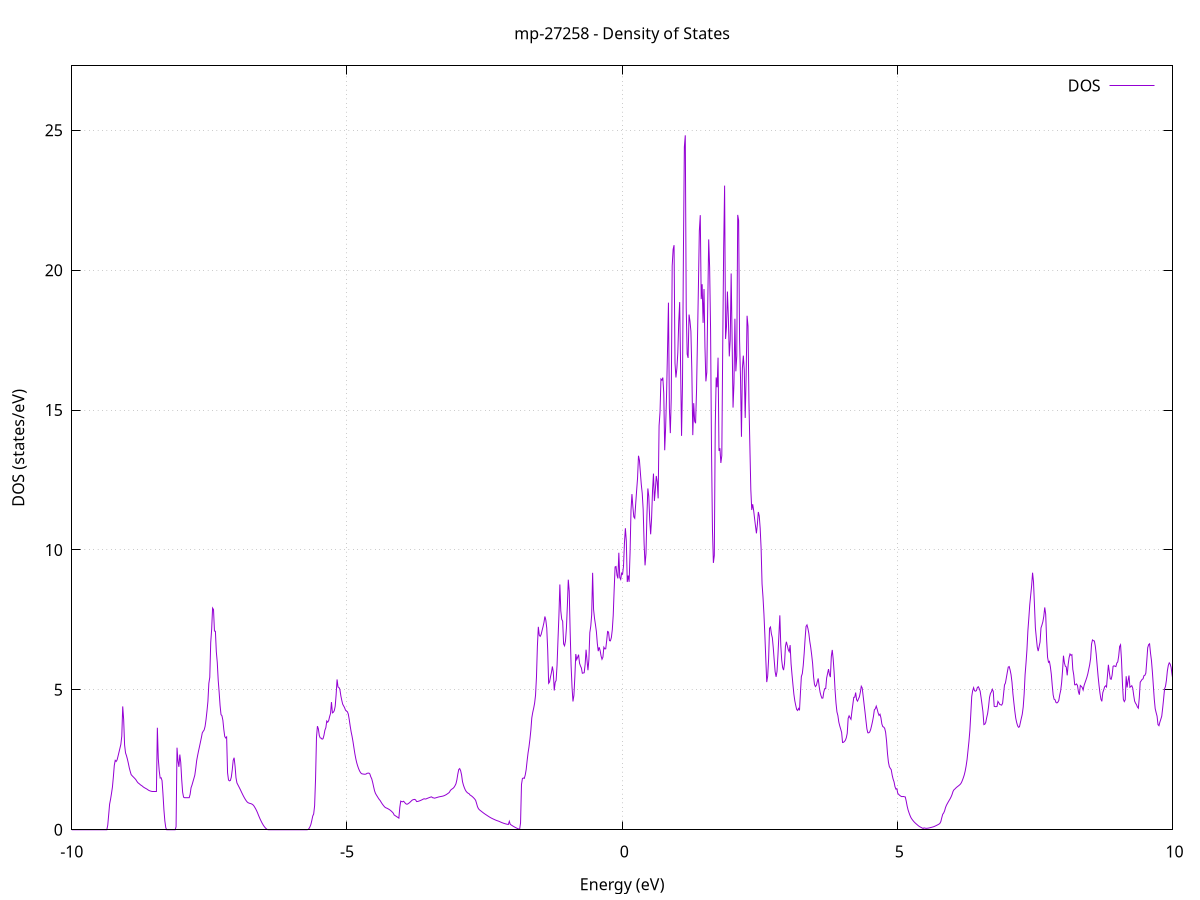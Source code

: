 set title 'mp-27258 - Density of States'
set xlabel 'Energy (eV)'
set ylabel 'DOS (states/eV)'
set grid
set xrange [-10:10]
set yrange [0:27.300]
set xzeroaxis lt -1
set terminal png size 800,600
set output 'mp-27258_dos_gnuplot.png'
plot '-' using 1:2 with lines title 'DOS'
-10.911500 0.000000
-10.894500 0.000000
-10.877500 0.000000
-10.860500 0.000000
-10.843500 0.000000
-10.826400 0.000000
-10.809400 0.000000
-10.792400 0.000000
-10.775400 0.000000
-10.758400 0.000000
-10.741400 0.000000
-10.724400 0.000000
-10.707400 0.000000
-10.690400 0.000000
-10.673400 0.000000
-10.656400 0.000000
-10.639400 0.000000
-10.622300 0.000000
-10.605300 0.000000
-10.588300 0.000000
-10.571300 0.000000
-10.554300 0.000000
-10.537300 0.000000
-10.520300 0.000000
-10.503300 0.000000
-10.486300 0.000000
-10.469300 0.000000
-10.452300 0.000000
-10.435300 0.000000
-10.418200 0.000000
-10.401200 0.000000
-10.384200 0.000000
-10.367200 0.000000
-10.350200 0.000000
-10.333200 0.000000
-10.316200 0.000000
-10.299200 0.000000
-10.282200 0.000000
-10.265200 0.000000
-10.248200 0.000000
-10.231200 0.000000
-10.214100 0.000000
-10.197100 0.000000
-10.180100 0.000000
-10.163100 0.000000
-10.146100 0.000000
-10.129100 0.000000
-10.112100 0.000000
-10.095100 0.000000
-10.078100 0.000000
-10.061100 0.000000
-10.044100 0.000000
-10.027100 0.000000
-10.010000 0.000000
-9.993000 0.000000
-9.976000 0.000000
-9.959000 0.000000
-9.942000 0.000000
-9.925000 0.000000
-9.908000 0.000000
-9.891000 0.000000
-9.874000 0.000000
-9.857000 0.000000
-9.840000 0.000000
-9.823000 0.000000
-9.805900 0.000000
-9.788900 0.000000
-9.771900 0.000000
-9.754900 0.000000
-9.737900 0.000000
-9.720900 0.000000
-9.703900 0.000000
-9.686900 0.000000
-9.669900 0.000000
-9.652900 0.000000
-9.635900 0.000000
-9.618900 0.000000
-9.601800 0.000000
-9.584800 0.000000
-9.567800 0.000000
-9.550800 0.000000
-9.533800 0.000000
-9.516800 0.000000
-9.499800 0.000000
-9.482800 0.000000
-9.465800 0.000000
-9.448800 0.000000
-9.431800 0.000000
-9.414800 0.000000
-9.397700 0.000000
-9.380700 0.000000
-9.363700 0.001100
-9.346700 0.165200
-9.329700 0.535800
-9.312700 0.916500
-9.295700 1.087500
-9.278700 1.297000
-9.261700 1.525400
-9.244700 1.890300
-9.227700 2.302200
-9.210700 2.481000
-9.193600 2.442300
-9.176600 2.498300
-9.159600 2.630500
-9.142600 2.770300
-9.125600 2.911800
-9.108600 3.053700
-9.091600 3.347100
-9.074600 4.408800
-9.057600 3.941000
-9.040600 3.032600
-9.023600 2.747300
-9.006600 2.649100
-8.989500 2.523700
-8.972500 2.376400
-8.955500 2.213600
-8.938500 2.086700
-8.921500 1.972100
-8.904500 1.933400
-8.887500 1.899000
-8.870500 1.865100
-8.853500 1.829900
-8.836500 1.792000
-8.819500 1.738100
-8.802500 1.689800
-8.785400 1.660300
-8.768400 1.635200
-8.751400 1.603700
-8.734400 1.583700
-8.717400 1.558800
-8.700400 1.529300
-8.683400 1.507300
-8.666400 1.488200
-8.649400 1.469700
-8.632400 1.450400
-8.615400 1.426100
-8.598400 1.405400
-8.581300 1.391300
-8.564300 1.380000
-8.547300 1.371500
-8.530300 1.367000
-8.513300 1.366900
-8.496300 1.366900
-8.479300 1.367000
-8.462300 1.367100
-8.445300 3.646700
-8.428300 2.538700
-8.411300 2.105700
-8.394300 1.847600
-8.377200 1.858600
-8.360200 1.757900
-8.343200 1.280900
-8.326200 0.715600
-8.309200 0.315600
-8.292200 0.076900
-8.275200 0.000000
-8.258200 0.000000
-8.241200 0.000000
-8.224200 0.000000
-8.207200 0.000000
-8.190200 0.000000
-8.173100 0.000000
-8.156100 0.000000
-8.139100 0.000000
-8.122100 0.000000
-8.105100 0.109700
-8.088100 2.933300
-8.071100 2.464000
-8.054100 2.249300
-8.037100 2.688300
-8.020100 2.404100
-8.003100 1.797100
-7.986100 1.345000
-7.969000 1.165900
-7.952000 1.146800
-7.935000 1.146600
-7.918000 1.146500
-7.901000 1.146400
-7.884000 1.146400
-7.867000 1.146400
-7.850000 1.264200
-7.833000 1.502300
-7.816000 1.597200
-7.799000 1.715600
-7.781900 1.832000
-7.764900 1.950700
-7.747900 2.190400
-7.730900 2.473600
-7.713900 2.653100
-7.696900 2.816500
-7.679900 2.970600
-7.662900 3.129400
-7.645900 3.288200
-7.628900 3.463200
-7.611900 3.520400
-7.594900 3.567700
-7.577800 3.696600
-7.560800 3.938200
-7.543800 4.243000
-7.526800 4.585000
-7.509800 5.230100
-7.492800 5.449800
-7.475800 6.684300
-7.458800 7.159900
-7.441800 7.923200
-7.424800 7.868900
-7.407800 7.103200
-7.390800 7.094400
-7.373700 6.358500
-7.356700 5.983200
-7.339700 5.345500
-7.322700 4.919700
-7.305700 4.442300
-7.288700 4.117700
-7.271700 4.075100
-7.254700 3.911800
-7.237700 3.580800
-7.220700 3.332300
-7.203700 3.280500
-7.186700 3.317100
-7.169600 2.037400
-7.152600 1.779800
-7.135600 1.748000
-7.118600 1.760700
-7.101600 1.880400
-7.084600 2.135900
-7.067600 2.478600
-7.050600 2.574800
-7.033600 2.277300
-7.016600 1.860300
-6.999600 1.675900
-6.982600 1.610000
-6.965500 1.544500
-6.948500 1.478800
-6.931500 1.410400
-6.914500 1.338000
-6.897500 1.269000
-6.880500 1.202600
-6.863500 1.140800
-6.846500 1.084500
-6.829500 1.033900
-6.812500 0.991800
-6.795500 0.965800
-6.778500 0.951700
-6.761400 0.940900
-6.744400 0.932700
-6.727400 0.918200
-6.710400 0.895500
-6.693400 0.859900
-6.676400 0.806800
-6.659400 0.749300
-6.642400 0.683800
-6.625400 0.608500
-6.608400 0.523300
-6.591400 0.443500
-6.574400 0.367400
-6.557300 0.298700
-6.540300 0.233300
-6.523300 0.175400
-6.506300 0.125000
-6.489300 0.082000
-6.472300 0.046500
-6.455300 0.019400
-6.438300 0.003900
-6.421300 0.000000
-6.404300 0.000000
-6.387300 0.000000
-6.370300 0.000000
-6.353200 0.000000
-6.336200 0.000000
-6.319200 0.000000
-6.302200 0.000000
-6.285200 0.000000
-6.268200 0.000000
-6.251200 0.000000
-6.234200 0.000000
-6.217200 0.000000
-6.200200 0.000000
-6.183200 0.000000
-6.166200 0.000000
-6.149100 0.000000
-6.132100 0.000000
-6.115100 0.000000
-6.098100 0.000000
-6.081100 0.000000
-6.064100 0.000000
-6.047100 0.000000
-6.030100 0.000000
-6.013100 0.000000
-5.996100 0.000000
-5.979100 0.000000
-5.962100 0.000000
-5.945000 0.000000
-5.928000 0.000000
-5.911000 0.000000
-5.894000 0.000000
-5.877000 0.000000
-5.860000 0.000000
-5.843000 0.000000
-5.826000 0.000000
-5.809000 0.000000
-5.792000 0.000000
-5.775000 0.000000
-5.758000 0.000000
-5.740900 0.000000
-5.723900 0.000000
-5.706900 0.009800
-5.689900 0.044500
-5.672900 0.104300
-5.655900 0.189300
-5.638900 0.330900
-5.621900 0.491600
-5.604900 0.565500
-5.587900 0.858000
-5.570900 1.812400
-5.553900 3.296300
-5.536800 3.703400
-5.519800 3.607400
-5.502800 3.368100
-5.485800 3.283100
-5.468800 3.275000
-5.451800 3.238100
-5.434800 3.255000
-5.417800 3.378700
-5.400800 3.560900
-5.383800 3.649200
-5.366800 3.887700
-5.349800 3.844300
-5.332700 3.899600
-5.315700 4.041400
-5.298700 4.155700
-5.281700 4.563200
-5.264700 4.177500
-5.247700 4.199500
-5.230700 4.255600
-5.213700 4.415900
-5.196700 4.836000
-5.179700 5.372800
-5.162700 5.103200
-5.145700 5.083100
-5.128600 5.017200
-5.111600 4.792500
-5.094600 4.627100
-5.077600 4.488300
-5.060600 4.426500
-5.043600 4.363900
-5.026600 4.274700
-5.009600 4.241000
-4.992600 4.219500
-4.975600 4.133300
-4.958600 3.937200
-4.941600 3.707800
-4.924500 3.503300
-4.907500 3.340800
-4.890500 3.149400
-4.873500 2.930000
-4.856500 2.716800
-4.839500 2.538600
-4.822500 2.392800
-4.805500 2.279700
-4.788500 2.184700
-4.771500 2.105600
-4.754500 2.047800
-4.737500 2.007600
-4.720400 1.997100
-4.703400 1.990800
-4.686400 1.986200
-4.669400 1.985500
-4.652400 1.993000
-4.635400 2.017700
-4.618400 2.023200
-4.601400 2.025700
-4.584400 1.995500
-4.567400 1.894700
-4.550400 1.824400
-4.533400 1.696700
-4.516300 1.542800
-4.499300 1.396100
-4.482300 1.300400
-4.465300 1.242700
-4.448300 1.188800
-4.431300 1.134800
-4.414300 1.085000
-4.397300 1.046200
-4.380300 0.989800
-4.363300 0.936700
-4.346300 0.890200
-4.329300 0.848100
-4.312200 0.810200
-4.295200 0.786900
-4.278200 0.774000
-4.261200 0.757500
-4.244200 0.739000
-4.227200 0.718300
-4.210200 0.693200
-4.193200 0.664200
-4.176200 0.632000
-4.159200 0.595600
-4.142200 0.528000
-4.125200 0.506200
-4.108100 0.484100
-4.091100 0.461700
-4.074100 0.439000
-4.057100 0.416400
-4.040100 0.796900
-4.023100 1.024400
-4.006100 1.003700
-3.989100 1.000600
-3.972100 1.019500
-3.955100 0.985800
-3.938100 0.942900
-3.921100 0.916600
-3.904000 0.915500
-3.887000 0.933900
-3.870000 0.959000
-3.853000 0.987600
-3.836000 1.019800
-3.819000 1.052900
-3.802000 1.072000
-3.785000 1.080900
-3.768000 1.086400
-3.751000 1.063500
-3.734000 1.007800
-3.717000 1.011600
-3.699900 1.020700
-3.682900 1.032500
-3.665900 1.045800
-3.648900 1.060700
-3.631900 1.077200
-3.614900 1.094900
-3.597900 1.108900
-3.580900 1.098500
-3.563900 1.102300
-3.546900 1.117400
-3.529900 1.131000
-3.512900 1.143900
-3.495800 1.156700
-3.478800 1.169200
-3.461800 1.175600
-3.444800 1.146800
-3.427800 1.141000
-3.410800 1.129400
-3.393800 1.137300
-3.376800 1.147400
-3.359800 1.157600
-3.342800 1.167900
-3.325800 1.176700
-3.308800 1.183300
-3.291700 1.189800
-3.274700 1.196200
-3.257700 1.203000
-3.240700 1.214100
-3.223700 1.228700
-3.206700 1.245400
-3.189700 1.264000
-3.172700 1.288900
-3.155700 1.310900
-3.138700 1.340800
-3.121700 1.402700
-3.104700 1.438100
-3.087600 1.461000
-3.070600 1.484700
-3.053600 1.521400
-3.036600 1.576300
-3.019600 1.644900
-3.002600 1.787800
-2.985600 1.994600
-2.968600 2.155800
-2.951600 2.185900
-2.934600 2.112400
-2.917600 1.959800
-2.900600 1.718700
-2.883500 1.592800
-2.866500 1.499200
-2.849500 1.422200
-2.832500 1.367100
-2.815500 1.331500
-2.798500 1.305500
-2.781500 1.289300
-2.764500 1.244000
-2.747500 1.223500
-2.730500 1.199000
-2.713500 1.170300
-2.696500 1.137200
-2.679400 1.099600
-2.662400 1.053500
-2.645400 0.944600
-2.628400 0.825200
-2.611400 0.754900
-2.594400 0.716000
-2.577400 0.689100
-2.560400 0.662800
-2.543400 0.636400
-2.526400 0.610500
-2.509400 0.585700
-2.492400 0.562200
-2.475300 0.539500
-2.458300 0.517300
-2.441300 0.495300
-2.424300 0.473600
-2.407300 0.452400
-2.390300 0.432500
-2.373300 0.414500
-2.356300 0.398100
-2.339300 0.382300
-2.322300 0.366900
-2.305300 0.351900
-2.288300 0.337900
-2.271200 0.325300
-2.254200 0.314000
-2.237200 0.301600
-2.220200 0.286000
-2.203200 0.271100
-2.186200 0.257200
-2.169200 0.244200
-2.152200 0.232300
-2.135200 0.221300
-2.118200 0.211300
-2.101200 0.202300
-2.084200 0.194900
-2.067100 0.190100
-2.050100 0.302300
-2.033100 0.195100
-2.016100 0.172000
-1.999100 0.150100
-1.982100 0.129200
-1.965100 0.109500
-1.948100 0.090900
-1.931100 0.073400
-1.914100 0.057100
-1.897100 0.041900
-1.880000 0.027800
-1.863000 0.014900
-1.846000 0.245100
-1.829000 1.616500
-1.812000 1.832500
-1.795000 1.851600
-1.778000 1.835800
-1.761000 1.956100
-1.744000 2.147500
-1.727000 2.458900
-1.710000 2.741800
-1.693000 2.959100
-1.675900 3.231800
-1.658900 3.552500
-1.641900 3.994900
-1.624900 4.192200
-1.607900 4.341500
-1.590900 4.518800
-1.573900 4.804600
-1.556900 5.451800
-1.539900 6.564800
-1.522900 7.252300
-1.505900 6.951900
-1.488900 6.913100
-1.471800 6.980000
-1.454800 7.120900
-1.437800 7.255000
-1.420800 7.407000
-1.403800 7.622600
-1.386800 7.495200
-1.369800 7.206800
-1.352800 6.427700
-1.335800 5.235000
-1.318800 5.281300
-1.301800 5.465800
-1.284800 5.617900
-1.267700 5.834700
-1.250700 5.634800
-1.233700 4.978700
-1.216700 5.267200
-1.199700 5.336100
-1.182700 5.882300
-1.165700 6.794200
-1.148700 7.661600
-1.131700 8.765800
-1.114700 7.821100
-1.097700 7.524800
-1.080700 7.453800
-1.063600 6.641800
-1.046600 6.575200
-1.029600 6.745500
-1.012600 7.208900
-0.995600 7.992000
-0.978600 8.937000
-0.961600 8.524900
-0.944600 7.081200
-0.927600 5.873400
-0.910600 5.103100
-0.893600 4.585200
-0.876600 4.800600
-0.859500 5.458300
-0.842500 6.281200
-0.825500 6.081600
-0.808500 6.162700
-0.791500 6.257700
-0.774500 5.952600
-0.757500 5.855500
-0.740500 5.781000
-0.723500 5.593800
-0.706500 5.603500
-0.689500 5.611700
-0.672500 5.909800
-0.655400 6.436400
-0.638400 6.060100
-0.621400 5.702200
-0.604400 6.081600
-0.587400 7.045100
-0.570400 7.274600
-0.553400 7.681300
-0.536400 9.183400
-0.519400 7.881300
-0.502400 7.562200
-0.485400 7.336600
-0.468400 7.088400
-0.451300 6.664700
-0.434300 6.383600
-0.417300 6.522100
-0.400300 6.409400
-0.383300 6.214000
-0.366300 6.093700
-0.349300 6.170800
-0.332300 6.523500
-0.315300 6.465000
-0.298300 6.467200
-0.281300 6.755400
-0.264300 7.086500
-0.247200 7.066700
-0.230200 6.759000
-0.213200 6.751300
-0.196200 6.867500
-0.179200 7.143900
-0.162200 7.661800
-0.145200 8.571200
-0.128200 9.392700
-0.111200 9.410200
-0.094200 9.102700
-0.077200 8.983000
-0.060200 9.900900
-0.043100 9.014200
-0.026100 8.948400
-0.009100 9.171500
0.007900 9.134100
0.024900 9.429900
0.041900 10.252100
0.058900 10.776000
0.075900 10.322100
0.092900 8.854100
0.109900 9.085900
0.126900 8.860500
0.143900 9.893300
0.161000 11.423400
0.178000 11.995800
0.195000 11.539900
0.212000 11.182100
0.229000 11.133000
0.246000 11.643700
0.263000 12.118800
0.280000 12.563700
0.297000 13.365700
0.314000 13.207900
0.331000 12.766300
0.348000 12.337800
0.365100 12.020000
0.382100 11.439000
0.399100 10.230900
0.416100 9.449700
0.433100 9.866800
0.450100 11.230700
0.467100 12.197400
0.484100 11.914700
0.501100 11.069400
0.518100 10.560500
0.535100 11.131600
0.552100 12.123700
0.569200 12.728900
0.586200 11.751300
0.603200 12.155200
0.620200 12.644400
0.637200 12.435100
0.654200 11.843100
0.671200 14.437700
0.688200 14.928200
0.705200 16.108100
0.722200 16.070600
0.739200 16.160400
0.756200 15.598200
0.773300 13.564300
0.790300 14.384900
0.807300 15.569700
0.824300 17.126500
0.841300 18.838600
0.858300 15.063500
0.875300 14.174500
0.892300 15.429500
0.909300 20.151300
0.926300 20.743400
0.943300 20.892500
0.960300 16.675600
0.977400 16.162800
0.994400 16.490100
1.011400 17.047100
1.028400 18.156300
1.045400 18.859200
1.062400 16.508600
1.079400 14.077700
1.096400 15.912600
1.113400 20.630900
1.130400 24.402000
1.147400 24.818100
1.164400 18.642200
1.181500 16.999800
1.198500 16.862300
1.215500 18.412600
1.232500 18.176100
1.249500 17.813200
1.266500 16.385600
1.283500 14.104800
1.300500 15.246100
1.317500 14.602500
1.334500 14.528700
1.351500 15.679700
1.368500 17.510200
1.385600 19.384300
1.402600 21.405300
1.419600 21.964700
1.436600 18.964700
1.453600 19.497900
1.470600 18.115300
1.487600 19.325000
1.504600 17.255500
1.521600 16.025500
1.538600 16.351100
1.555600 18.788600
1.572600 21.097900
1.589700 20.100400
1.606700 17.883200
1.623700 13.599300
1.640700 10.754000
1.657700 9.536900
1.674700 9.803100
1.691700 14.422700
1.708700 16.166600
1.725700 15.816100
1.742700 16.872700
1.759700 13.543100
1.776700 13.635300
1.793800 13.108400
1.810800 13.370300
1.827800 17.323100
1.844800 20.795100
1.861800 23.020700
1.878800 17.541000
1.895800 17.972400
1.912800 19.235700
1.929800 18.298000
1.946800 16.916900
1.963800 17.496300
1.980800 19.880500
1.997900 17.575200
2.014900 15.088700
2.031900 15.961300
2.048900 18.262900
2.065900 16.384000
2.082900 16.923400
2.099900 21.974300
2.116900 21.776700
2.133900 17.476700
2.150900 16.130300
2.167900 14.045400
2.184900 16.501500
2.202000 16.945700
2.219000 16.425600
2.236000 14.718100
2.253000 16.225000
2.270000 18.370200
2.287000 17.995600
2.304000 15.271400
2.321000 13.698000
2.338000 12.157100
2.355000 11.428500
2.372000 11.635300
2.389000 11.418200
2.406100 11.127700
2.423100 10.851200
2.440100 10.593500
2.457100 10.917600
2.474100 11.357600
2.491100 11.216800
2.508100 10.771900
2.525100 10.054000
2.542100 8.786700
2.559100 8.319500
2.576100 7.715100
2.593100 6.962900
2.610200 6.104300
2.627200 5.277400
2.644200 5.485500
2.661200 6.100300
2.678200 7.201500
2.695200 7.246600
2.712200 6.999900
2.729200 6.861000
2.746200 6.495600
2.763200 6.055500
2.780200 5.645300
2.797200 5.465600
2.814300 5.663300
2.831300 6.257800
2.848300 6.959200
2.865300 7.663900
2.882300 6.600600
2.899300 6.063700
2.916300 5.795900
2.933300 5.705700
2.950300 5.938900
2.967300 6.556600
2.984300 6.718000
3.001300 6.579500
3.018400 6.435700
3.035400 6.363200
3.052400 6.600800
3.069400 5.932300
3.086400 5.542200
3.103400 5.185800
3.120400 4.843800
3.137400 4.608100
3.154400 4.442800
3.171400 4.297500
3.188400 4.263300
3.205400 4.336900
3.222500 4.270200
3.239500 4.888200
3.256500 5.479100
3.273500 5.578700
3.290500 5.872000
3.307500 6.306600
3.324500 6.825400
3.341500 7.269100
3.358500 7.322100
3.375500 7.194900
3.392500 7.013100
3.409500 6.732300
3.426600 6.518900
3.443600 6.252900
3.460600 5.948600
3.477600 5.481600
3.494600 5.194300
3.511600 5.117700
3.528600 5.159800
3.545600 5.293800
3.562600 5.408300
3.579600 5.126500
3.596600 4.915500
3.613600 4.788600
3.630700 4.701500
3.647700 4.708900
3.664700 4.929500
3.681700 5.043800
3.698700 5.042400
3.715700 5.425700
3.732700 5.584300
3.749700 5.742400
3.766700 5.545900
3.783700 5.457000
3.800700 6.194800
3.817700 6.427000
3.834800 6.098100
3.851800 5.622800
3.868800 4.986500
3.885800 4.527000
3.902800 4.213200
3.919800 4.083200
3.936800 3.849200
3.953800 3.713000
3.970800 3.598800
3.987800 3.481200
4.004800 3.118900
4.021800 3.125900
4.038900 3.157100
4.055900 3.198900
4.072900 3.288500
4.089900 3.448200
4.106900 3.983100
4.123900 4.072400
4.140900 4.002500
4.157900 3.948100
4.174900 4.228500
4.191900 4.481600
4.208900 4.733700
4.226000 4.737500
4.243000 4.904100
4.260000 4.648600
4.277000 4.597000
4.294000 4.677700
4.311000 4.751500
4.328000 4.914100
4.345000 5.129500
4.362000 5.068400
4.379000 4.781600
4.396000 4.491100
4.413000 4.207800
4.430100 3.902300
4.447100 3.607100
4.464100 3.467200
4.481100 3.464800
4.498100 3.495600
4.515100 3.579300
4.532100 3.717400
4.549100 3.868800
4.566100 4.049300
4.583100 4.289900
4.600100 4.321200
4.617100 4.419000
4.634200 4.308900
4.651200 4.177100
4.668200 4.087400
4.685200 4.130000
4.702200 4.000500
4.719200 3.780300
4.736200 3.687100
4.753200 3.670200
4.770200 3.626500
4.787200 3.484500
4.804200 3.171600
4.821200 2.728800
4.838300 2.414400
4.855300 2.255700
4.872300 2.196800
4.889300 2.147700
4.906300 1.955100
4.923300 1.811800
4.940300 1.714700
4.957300 1.541300
4.974300 1.452900
4.991300 1.470200
5.008300 1.302600
5.025300 1.263400
5.042400 1.231600
5.059400 1.206300
5.076400 1.187600
5.093400 1.186600
5.110400 1.190100
5.127400 1.179300
5.144400 1.173800
5.161400 1.026100
5.178400 0.847700
5.195400 0.710100
5.212400 0.607600
5.229400 0.517000
5.246500 0.438900
5.263500 0.385300
5.280500 0.339600
5.297500 0.298500
5.314500 0.262100
5.331500 0.230300
5.348500 0.201300
5.365500 0.172300
5.382500 0.143800
5.399500 0.119500
5.416500 0.100100
5.433500 0.082500
5.450600 0.064500
5.467600 0.047000
5.484600 0.068100
5.501600 0.059400
5.518600 0.054000
5.535600 0.053200
5.552600 0.056800
5.569600 0.063500
5.586600 0.070800
5.603600 0.078700
5.620600 0.087200
5.637600 0.096400
5.654700 0.106200
5.671700 0.118100
5.688700 0.133400
5.705700 0.149500
5.722700 0.166400
5.739700 0.184100
5.756700 0.202600
5.773700 0.229400
5.790700 0.294300
5.807700 0.429200
5.824700 0.552600
5.841700 0.598300
5.858800 0.675300
5.875800 0.795200
5.892800 0.877400
5.909800 0.939700
5.926800 0.999300
5.943800 1.056500
5.960800 1.112800
5.977800 1.180000
5.994800 1.262300
6.011800 1.368900
6.028800 1.428000
6.045800 1.456400
6.062900 1.491900
6.079900 1.522000
6.096900 1.548700
6.113900 1.574300
6.130900 1.602300
6.147900 1.635300
6.164900 1.686900
6.181900 1.765200
6.198900 1.855700
6.215900 1.958300
6.232900 2.096800
6.249900 2.276800
6.267000 2.507300
6.284000 2.829400
6.301000 3.151100
6.318000 3.542700
6.335000 4.134000
6.352000 4.760800
6.369000 4.971300
6.386000 5.079300
6.403000 4.968500
6.420000 4.952600
6.437000 4.974200
6.454000 5.082800
6.471100 5.112700
6.488100 5.046900
6.505100 4.951300
6.522100 4.723900
6.539100 4.472200
6.556100 4.211000
6.573100 3.758500
6.590100 3.774700
6.607100 3.839400
6.624100 4.009900
6.641100 4.157700
6.658100 4.408700
6.675200 4.727600
6.692200 4.871400
6.709200 4.928400
6.726200 5.020900
6.743200 4.943100
6.760200 4.412900
6.777200 4.401300
6.794200 4.400900
6.811200 4.406800
6.828200 4.586900
6.845200 4.536400
6.862200 4.476500
6.879300 4.466700
6.896300 4.454600
6.913300 4.526800
6.930300 4.848600
6.947300 5.175900
6.964300 5.244400
6.981300 5.436000
6.998300 5.626900
7.015300 5.812300
7.032300 5.833400
7.049300 5.712400
7.066300 5.544800
7.083400 5.271700
7.100400 4.863700
7.117400 4.546100
7.134400 4.249100
7.151400 3.993600
7.168400 3.833400
7.185400 3.717900
7.202400 3.662400
7.219400 3.681900
7.236400 3.833500
7.253400 3.986300
7.270400 4.129600
7.287500 4.388400
7.304500 4.848100
7.321500 5.541500
7.338500 5.962100
7.355500 6.439700
7.372500 7.115000
7.389500 7.564300
7.406500 8.043200
7.423500 8.385100
7.440500 8.720600
7.457500 9.187200
7.474500 8.854800
7.491600 8.043800
7.508600 7.215100
7.525600 6.863200
7.542600 6.532800
7.559600 6.385100
7.576600 6.548200
7.593600 6.708800
7.610600 7.215000
7.627600 7.315000
7.644600 7.435500
7.661600 7.628400
7.678600 7.946100
7.695700 7.708000
7.712700 6.794600
7.729700 6.171000
7.746700 5.985600
7.763700 6.017700
7.780700 5.827700
7.797700 5.563000
7.814700 5.163600
7.831700 4.820100
7.848700 4.665700
7.865700 4.647200
7.882700 4.550600
7.899800 4.532200
7.916800 4.559800
7.933800 4.619200
7.950800 4.818000
7.967800 4.970100
7.984800 5.243800
8.001800 5.675500
8.018800 6.221200
8.035800 5.967100
8.052800 5.844900
8.069800 5.819000
8.086800 5.519400
8.103900 5.902600
8.120900 6.147600
8.137900 6.282700
8.154900 6.236500
8.171900 6.258000
8.188900 5.731500
8.205900 5.529600
8.222900 5.182900
8.239900 5.183300
8.256900 5.211900
8.273900 5.153000
8.290900 4.932700
8.308000 4.827400
8.325000 5.157600
8.342000 5.126300
8.359000 5.088800
8.376000 4.993900
8.393000 5.154400
8.410000 5.253800
8.427000 5.348700
8.444000 5.448200
8.461000 5.571200
8.478000 5.733800
8.495000 5.894800
8.512100 6.123100
8.529100 6.634700
8.546100 6.785000
8.563100 6.757600
8.580100 6.746900
8.597100 6.564500
8.614100 6.271100
8.631100 5.875500
8.648100 5.486800
8.665100 5.160000
8.682100 4.883200
8.699100 4.669800
8.716200 4.589500
8.733200 4.898000
8.750200 5.000100
8.767200 5.109500
8.784200 5.144300
8.801200 5.104300
8.818200 5.502600
8.835200 5.897300
8.852200 5.624800
8.869200 5.393900
8.886200 5.379400
8.903200 5.526100
8.920300 5.840600
8.937300 5.861400
8.954300 5.843400
8.971300 5.831500
8.988300 5.957600
9.005300 5.999400
9.022300 6.207400
9.039300 6.550300
9.056300 6.612200
9.073300 6.070300
9.090300 5.237200
9.107300 4.659900
9.124400 4.581500
9.141400 4.647200
9.158400 5.487500
9.175400 5.084500
9.192400 5.326000
9.209400 5.512000
9.226400 5.092400
9.243400 5.119500
9.260400 5.149500
9.277400 5.060900
9.294400 4.816200
9.311400 4.599800
9.328500 4.523200
9.345500 4.471800
9.362500 4.387700
9.379500 4.344700
9.396500 4.718600
9.413500 5.272700
9.430500 5.322100
9.447500 5.373900
9.464500 5.393000
9.481500 5.508200
9.498500 5.521100
9.515500 5.596800
9.532600 6.030500
9.549600 6.506800
9.566600 6.616300
9.583600 6.646400
9.600600 6.312000
9.617600 6.050100
9.634600 5.637800
9.651600 5.158600
9.668600 4.674300
9.685600 4.328000
9.702600 4.186900
9.719600 4.058900
9.736700 3.758200
9.753700 3.720400
9.770700 3.847400
9.787700 3.949300
9.804700 4.060500
9.821700 4.351000
9.838700 4.682000
9.855700 5.035400
9.872700 5.126100
9.889700 5.344200
9.906700 5.678100
9.923700 5.873800
9.940800 5.966900
9.957800 5.920900
9.974800 5.808600
9.991800 5.544400
10.008800 5.337400
10.025800 5.124900
10.042800 4.920000
10.059800 4.755200
10.076800 4.638500
10.093800 4.556900
10.110800 4.408700
10.127800 4.492800
10.144900 4.493400
10.161900 3.991100
10.178900 3.684900
10.195900 3.542500
10.212900 3.402800
10.229900 3.350600
10.246900 3.423300
10.263900 3.603100
10.280900 3.896800
10.297900 4.289300
10.314900 4.438000
10.332000 4.648300
10.349000 4.916000
10.366000 5.235100
10.383000 5.517200
10.400000 5.701300
10.417000 5.782200
10.434000 5.753300
10.451000 5.642100
10.468000 5.501100
10.485000 5.436500
10.502000 5.417700
10.519000 5.378600
10.536100 5.370400
10.553100 5.355700
10.570100 5.335100
10.587100 5.326600
10.604100 5.293700
10.621100 5.259000
10.638100 5.271400
10.655100 5.192900
10.672100 5.165200
10.689100 4.954400
10.706100 4.747000
10.723100 4.593400
10.740200 4.477100
10.757200 4.407000
10.774200 4.107400
10.791200 3.834800
10.808200 3.754800
10.825200 3.791600
10.842200 3.830000
10.859200 3.966400
10.876200 4.077700
10.893200 4.209100
10.910200 4.388500
10.927200 4.524300
10.944300 4.554000
10.961300 4.566300
10.978300 4.580200
10.995300 4.649200
11.012300 4.701800
11.029300 4.678700
11.046300 4.488200
11.063300 4.280600
11.080300 3.972700
11.097300 3.635200
11.114300 3.362900
11.131300 3.276500
11.148400 3.315600
11.165400 3.392800
11.182400 3.544900
11.199400 3.803200
11.216400 3.976300
11.233400 4.173700
11.250400 4.318300
11.267400 4.612800
11.284400 4.783300
11.301400 4.631600
11.318400 4.396000
11.335400 4.111400
11.352500 3.958000
11.369500 4.037500
11.386500 4.193700
11.403500 4.078500
11.420500 4.018600
11.437500 4.111100
11.454500 4.241000
11.471500 4.419600
11.488500 4.608900
11.505500 4.731400
11.522500 4.898700
11.539500 5.000000
11.556600 5.078100
11.573600 5.142700
11.590600 4.955000
11.607600 4.752100
11.624600 4.702500
11.641600 4.444700
11.658600 3.867900
11.675600 3.445500
11.692600 3.157600
11.709600 2.972600
11.726600 2.871900
11.743600 2.787800
11.760700 2.762000
11.777700 2.777800
11.794700 2.894900
11.811700 3.146100
11.828700 3.850300
11.845700 4.489900
11.862700 4.966100
11.879700 5.392400
11.896700 5.542300
11.913700 5.529600
11.930700 5.489900
11.947700 5.338900
11.964800 5.246200
11.981800 5.237000
11.998800 5.227800
12.015800 5.173400
12.032800 5.144800
12.049800 4.963000
12.066800 4.734000
12.083800 4.564600
12.100800 4.415100
12.117800 4.364200
12.134800 4.294000
12.151800 4.262100
12.168900 4.457500
12.185900 4.178900
12.202900 4.165800
12.219900 4.181800
12.236900 4.121100
12.253900 3.977200
12.270900 3.853700
12.287900 3.739600
12.304900 3.660200
12.321900 3.758100
12.338900 3.844100
12.355900 3.920900
12.373000 4.017800
12.390000 4.151300
12.407000 4.349000
12.424000 4.683900
12.441000 5.341800
12.458000 5.768600
12.475000 6.113900
12.492000 6.178700
12.509000 6.021300
12.526000 5.764900
12.543000 5.498200
12.560000 5.128700
12.577100 4.994200
12.594100 4.911100
12.611100 4.796800
12.628100 4.775600
12.645100 4.814100
12.662100 4.731600
12.679100 4.727600
12.696100 4.945400
12.713100 5.100800
12.730100 5.259400
12.747100 5.416000
12.764100 5.550500
12.781200 5.717500
12.798200 5.764500
12.815200 5.834000
12.832200 5.800200
12.849200 5.657200
12.866200 5.638000
12.883200 5.530400
12.900200 5.555500
12.917200 5.584100
12.934200 5.342500
12.951200 5.276300
12.968200 5.099800
12.985300 4.865100
13.002300 4.880900
13.019300 5.098600
13.036300 5.213900
13.053300 5.327300
13.070300 5.548100
13.087300 5.732400
13.104300 5.788700
13.121300 5.723900
13.138300 5.837700
13.155300 5.832300
13.172300 5.989200
13.189400 6.270900
13.206400 6.682400
13.223400 6.351100
13.240400 5.950700
13.257400 5.595000
13.274400 5.714800
13.291400 5.724800
13.308400 5.736500
13.325400 5.992900
13.342400 6.213700
13.359400 6.295200
13.376400 6.153300
13.393500 5.833500
13.410500 5.563500
13.427500 5.299300
13.444500 5.145300
13.461500 4.954300
13.478500 4.974300
13.495500 5.033600
13.512500 5.131900
13.529500 5.282500
13.546500 5.395300
13.563500 5.542400
13.580500 5.682300
13.597600 5.818000
13.614600 5.922300
13.631600 5.936200
13.648600 5.830400
13.665600 5.635300
13.682600 5.501400
13.699600 5.425500
13.716600 5.393800
13.733600 5.450500
13.750600 5.636800
13.767600 5.835100
13.784600 6.382800
13.801700 6.646400
13.818700 6.539700
13.835700 6.015400
13.852700 5.579700
13.869700 5.340300
13.886700 5.191400
13.903700 5.174300
13.920700 5.006900
13.937700 4.876800
13.954700 4.687900
13.971700 4.615100
13.988700 4.539000
14.005800 4.552000
14.022800 4.603900
14.039800 4.608700
14.056800 4.631900
14.073800 4.852000
14.090800 4.712200
14.107800 4.628100
14.124800 4.730300
14.141800 5.092800
14.158800 5.560000
14.175800 5.910700
14.192800 5.941300
14.209900 5.703300
14.226900 5.675800
14.243900 5.631800
14.260900 5.426700
14.277900 5.104400
14.294900 5.147100
14.311900 5.267300
14.328900 5.012300
14.345900 4.771600
14.362900 4.834000
14.379900 5.054300
14.396900 5.452400
14.414000 5.677300
14.431000 5.932700
14.448000 6.303800
14.465000 6.317500
14.482000 6.203900
14.499000 6.277300
14.516000 6.364700
14.533000 6.694400
14.550000 6.516300
14.567000 6.404800
14.584000 6.365000
14.601000 6.448200
14.618100 6.357100
14.635100 6.018400
14.652100 5.676900
14.669100 5.280700
14.686100 5.124500
14.703100 5.590200
14.720100 5.945600
14.737100 5.760100
14.754100 5.981700
14.771100 6.231400
14.788100 6.434700
14.805100 6.567500
14.822200 6.669200
14.839200 6.477100
14.856200 6.437300
14.873200 6.501800
14.890200 6.499700
14.907200 6.549900
14.924200 6.471500
14.941200 6.043300
14.958200 5.839300
14.975200 5.821400
14.992200 5.988900
15.009200 6.238200
15.026300 6.710000
15.043300 6.911800
15.060300 7.004900
15.077300 6.908400
15.094300 6.499600
15.111300 6.256200
15.128300 5.969300
15.145300 5.794600
15.162300 6.119100
15.179300 6.368100
15.196300 6.279500
15.213300 6.332400
15.230400 6.565200
15.247400 6.498900
15.264400 6.470800
15.281400 6.578900
15.298400 6.749800
15.315400 6.649500
15.332400 6.413900
15.349400 6.179300
15.366400 6.004500
15.383400 6.035200
15.400400 6.204800
15.417400 6.540300
15.434500 6.566000
15.451500 6.818000
15.468500 7.047300
15.485500 7.245800
15.502500 7.512400
15.519500 7.743000
15.536500 6.829300
15.553500 6.406000
15.570500 6.147700
15.587500 6.085700
15.604500 6.083800
15.621500 6.042900
15.638600 6.121100
15.655600 6.258600
15.672600 6.385700
15.689600 6.539000
15.706600 6.479900
15.723600 6.498300
15.740600 6.522400
15.757600 6.614600
15.774600 6.484800
15.791600 6.095100
15.808600 6.014500
15.825600 6.132000
15.842700 6.103600
15.859700 6.086500
15.876700 6.143400
15.893700 6.180700
15.910700 6.188600
15.927700 6.334400
15.944700 6.424600
15.961700 6.462400
15.978700 6.562400
15.995700 6.601600
16.012700 6.353800
16.029700 6.226400
16.046800 6.133900
16.063800 6.021200
16.080800 6.011900
16.097800 6.701700
16.114800 6.695700
16.131800 6.553500
16.148800 6.443700
16.165800 6.374500
16.182800 6.294800
16.199800 6.745800
16.216800 6.667700
16.233800 6.269800
16.250900 5.706900
16.267900 5.206700
16.284900 4.985600
16.301900 4.941800
16.318900 4.867900
16.335900 4.737900
16.352900 4.732800
16.369900 5.035900
16.386900 5.587700
16.403900 6.099900
16.420900 6.836800
16.438000 6.720300
16.455000 6.976100
16.472000 6.579400
16.489000 6.308100
16.506000 6.070500
16.523000 5.803800
16.540000 5.683400
16.557000 5.717800
16.574000 5.907600
16.591000 6.119400
16.608000 6.334200
16.625000 6.649100
16.642100 7.247700
16.659100 7.183600
16.676100 7.750700
16.693100 7.539800
16.710100 7.514500
16.727100 6.522100
16.744100 6.023500
16.761100 5.796000
16.778100 5.601500
16.795100 5.492500
16.812100 5.434900
16.829100 5.393000
16.846200 5.540400
16.863200 5.745900
16.880200 5.861500
16.897200 5.969500
16.914200 6.131300
16.931200 6.320900
16.948200 6.769900
16.965200 6.430100
16.982200 6.416500
16.999200 6.658300
17.016200 6.937000
17.033200 7.173200
17.050300 7.159300
17.067300 7.165600
17.084300 6.898200
17.101300 6.857000
17.118300 6.674200
17.135300 6.387400
17.152300 6.085400
17.169300 5.712300
17.186300 5.556700
17.203300 5.490300
17.220300 5.451500
17.237300 5.438000
17.254400 5.379700
17.271400 5.252000
17.288400 5.293500
17.305400 5.405300
17.322400 5.753200
17.339400 6.166300
17.356400 6.567900
17.373400 6.949800
17.390400 7.030800
17.407400 6.968100
17.424400 6.651100
17.441400 6.476900
17.458500 6.485900
17.475500 6.397300
17.492500 6.500100
17.509500 6.541300
17.526500 6.430000
17.543500 6.460700
17.560500 6.285300
17.577500 6.197800
17.594500 6.125900
17.611500 6.047200
17.628500 5.920300
17.645500 6.048200
17.662600 6.379300
17.679600 7.329700
17.696600 7.538800
17.713600 7.956400
17.730600 8.261400
17.747600 8.364200
17.764600 8.217200
17.781600 7.737600
17.798600 7.259800
17.815600 6.920500
17.832600 6.278300
17.849600 5.834000
17.866700 5.451000
17.883700 4.923800
17.900700 4.927200
17.917700 5.088000
17.934700 5.229000
17.951700 5.312000
17.968700 5.489500
17.985700 5.771200
18.002700 6.001700
18.019700 6.134700
18.036700 6.286300
18.053700 6.553600
18.070800 6.454800
18.087800 6.449800
18.104800 6.449500
18.121800 6.258900
18.138800 5.998900
18.155800 5.966200
18.172800 5.825400
18.189800 5.816400
18.206800 5.778800
18.223800 5.739800
18.240800 6.070000
18.257800 6.780700
18.274900 6.790200
18.291900 7.270100
18.308900 7.499900
18.325900 7.046500
18.342900 6.847400
18.359900 6.671500
18.376900 6.420800
18.393900 6.539600
18.410900 6.667300
18.427900 6.918100
18.444900 7.243000
18.461900 7.372900
18.479000 7.181300
18.496000 6.727500
18.513000 6.698300
18.530000 6.553600
18.547000 6.508500
18.564000 6.483600
18.581000 6.618800
18.598000 6.664100
18.615000 6.689500
18.632000 6.638100
18.649000 6.821700
18.666000 7.026400
18.683100 7.121700
18.700100 7.209100
18.717100 7.111100
18.734100 6.934200
18.751100 7.097500
18.768100 6.899000
18.785100 6.834300
18.802100 6.790700
18.819100 6.626700
18.836100 6.644500
18.853100 6.610700
18.870100 6.516700
18.887200 6.463900
18.904200 6.505900
18.921200 6.688400
18.938200 7.009900
18.955200 7.355900
18.972200 7.342200
18.989200 7.402200
19.006200 7.515900
19.023200 7.569300
19.040200 7.653200
19.057200 7.702600
19.074200 7.680500
19.091300 7.561700
19.108300 7.307200
19.125300 7.031800
19.142300 6.988300
19.159300 7.322000
19.176300 7.107800
19.193300 7.020200
19.210300 6.969400
19.227300 6.878800
19.244300 6.763400
19.261300 6.810600
19.278300 6.825200
19.295400 6.876600
19.312400 6.825900
19.329400 6.714700
19.346400 6.470100
19.363400 6.248400
19.380400 6.163400
19.397400 6.267400
19.414400 6.218200
19.431400 6.264100
19.448400 6.322900
19.465400 6.251100
19.482400 6.142900
19.499500 6.127200
19.516500 6.169400
19.533500 6.347700
19.550500 6.886300
19.567500 7.446300
19.584500 6.818100
19.601500 6.738800
19.618500 6.249900
19.635500 6.083900
19.652500 5.986900
19.669500 6.041400
19.686500 5.962200
19.703600 6.063000
19.720600 6.396000
19.737600 6.386400
19.754600 6.385000
19.771600 6.381300
19.788600 6.451300
19.805600 6.984800
19.822600 7.146500
19.839600 6.866400
19.856600 6.449300
19.873600 5.982900
19.890600 5.756100
19.907700 5.565800
19.924700 5.518500
19.941700 5.734300
19.958700 6.101300
19.975700 6.196600
19.992700 6.322900
20.009700 6.893400
20.026700 7.737400
20.043700 8.228800
20.060700 8.593800
20.077700 8.582300
20.094700 7.823000
20.111800 7.515700
20.128800 7.015900
20.145800 6.932200
20.162800 6.951800
20.179800 7.006500
20.196800 7.160700
20.213800 7.467200
20.230800 7.464700
20.247800 7.335800
20.264800 7.460300
20.281800 8.103300
20.298800 8.714300
20.315900 8.570600
20.332900 7.829500
20.349900 6.956000
20.366900 6.374600
20.383900 6.156400
20.400900 6.040400
20.417900 6.027600
20.434900 6.178600
20.451900 6.371300
20.468900 6.630900
20.485900 6.857700
20.502900 7.350700
20.520000 7.547100
20.537000 7.392500
20.554000 6.883000
20.571000 6.479600
20.588000 6.250000
20.605000 6.305500
20.622000 6.409700
20.639000 6.744200
20.656000 7.158500
20.673000 7.160400
20.690000 6.599000
20.707000 6.369800
20.724100 6.405600
20.741100 6.493300
20.758100 6.624700
20.775100 6.751400
20.792100 6.973500
20.809100 6.772500
20.826100 6.549600
20.843100 6.321400
20.860100 6.212200
20.877100 6.210600
20.894100 6.127200
20.911100 5.822400
20.928200 5.078000
20.945200 4.668500
20.962200 4.438400
20.979200 4.292900
20.996200 4.175200
21.013200 4.164300
21.030200 4.178200
21.047200 4.191400
21.064200 4.184600
21.081200 4.259100
21.098200 4.296900
21.115200 4.293800
21.132300 4.352300
21.149300 4.288500
21.166300 4.121700
21.183300 3.852100
21.200300 3.496400
21.217300 3.199000
21.234300 2.872500
21.251300 2.520300
21.268300 2.216700
21.285300 1.919800
21.302300 1.649100
21.319300 1.435500
21.336400 1.185200
21.353400 0.875500
21.370400 0.644200
21.387400 0.456200
21.404400 0.339100
21.421400 0.262900
21.438400 0.205900
21.455400 0.158700
21.472400 0.120300
21.489400 0.086200
21.506400 0.056100
21.523400 0.030100
21.540500 0.008900
21.557500 0.000100
21.574500 0.000000
21.591500 0.000000
21.608500 0.000000
21.625500 0.000000
21.642500 0.000000
21.659500 0.000000
21.676500 0.000000
21.693500 0.000000
21.710500 0.000000
21.727500 0.000000
21.744600 0.000000
21.761600 0.000000
21.778600 0.000000
21.795600 0.000000
21.812600 0.000000
21.829600 0.000000
21.846600 0.000000
21.863600 0.000000
21.880600 0.000000
21.897600 0.000000
21.914600 0.000000
21.931600 0.000000
21.948700 0.000000
21.965700 0.000000
21.982700 0.000000
21.999700 0.000000
22.016700 0.000000
22.033700 0.000000
22.050700 0.000000
22.067700 0.000000
22.084700 0.000000
22.101700 0.000000
22.118700 0.000000
22.135700 0.000000
22.152800 0.000000
22.169800 0.000000
22.186800 0.000000
22.203800 0.000000
22.220800 0.000000
22.237800 0.000000
22.254800 0.000000
22.271800 0.000000
22.288800 0.000000
22.305800 0.000000
22.322800 0.000000
22.339900 0.000000
22.356900 0.000000
22.373900 0.000000
22.390900 0.000000
22.407900 0.000000
22.424900 0.000000
22.441900 0.000000
22.458900 0.000000
22.475900 0.000000
22.492900 0.000000
22.509900 0.000000
22.526900 0.000000
22.544000 0.000000
22.561000 0.000000
22.578000 0.000000
22.595000 0.000000
22.612000 0.000000
22.629000 0.000000
22.646000 0.000000
22.663000 0.000000
22.680000 0.000000
22.697000 0.000000
22.714000 0.000000
22.731000 0.000000
22.748100 0.000000
22.765100 0.000000
22.782100 0.000000
22.799100 0.000000
22.816100 0.000000
22.833100 0.000000
22.850100 0.000000
22.867100 0.000000
22.884100 0.000000
22.901100 0.000000
22.918100 0.000000
22.935100 0.000000
22.952200 0.000000
22.969200 0.000000
22.986200 0.000000
23.003200 0.000000
23.020200 0.000000
23.037200 0.000000
23.054200 0.000000
23.071200 0.000000
23.088200 0.000000
23.105200 0.000000
e

